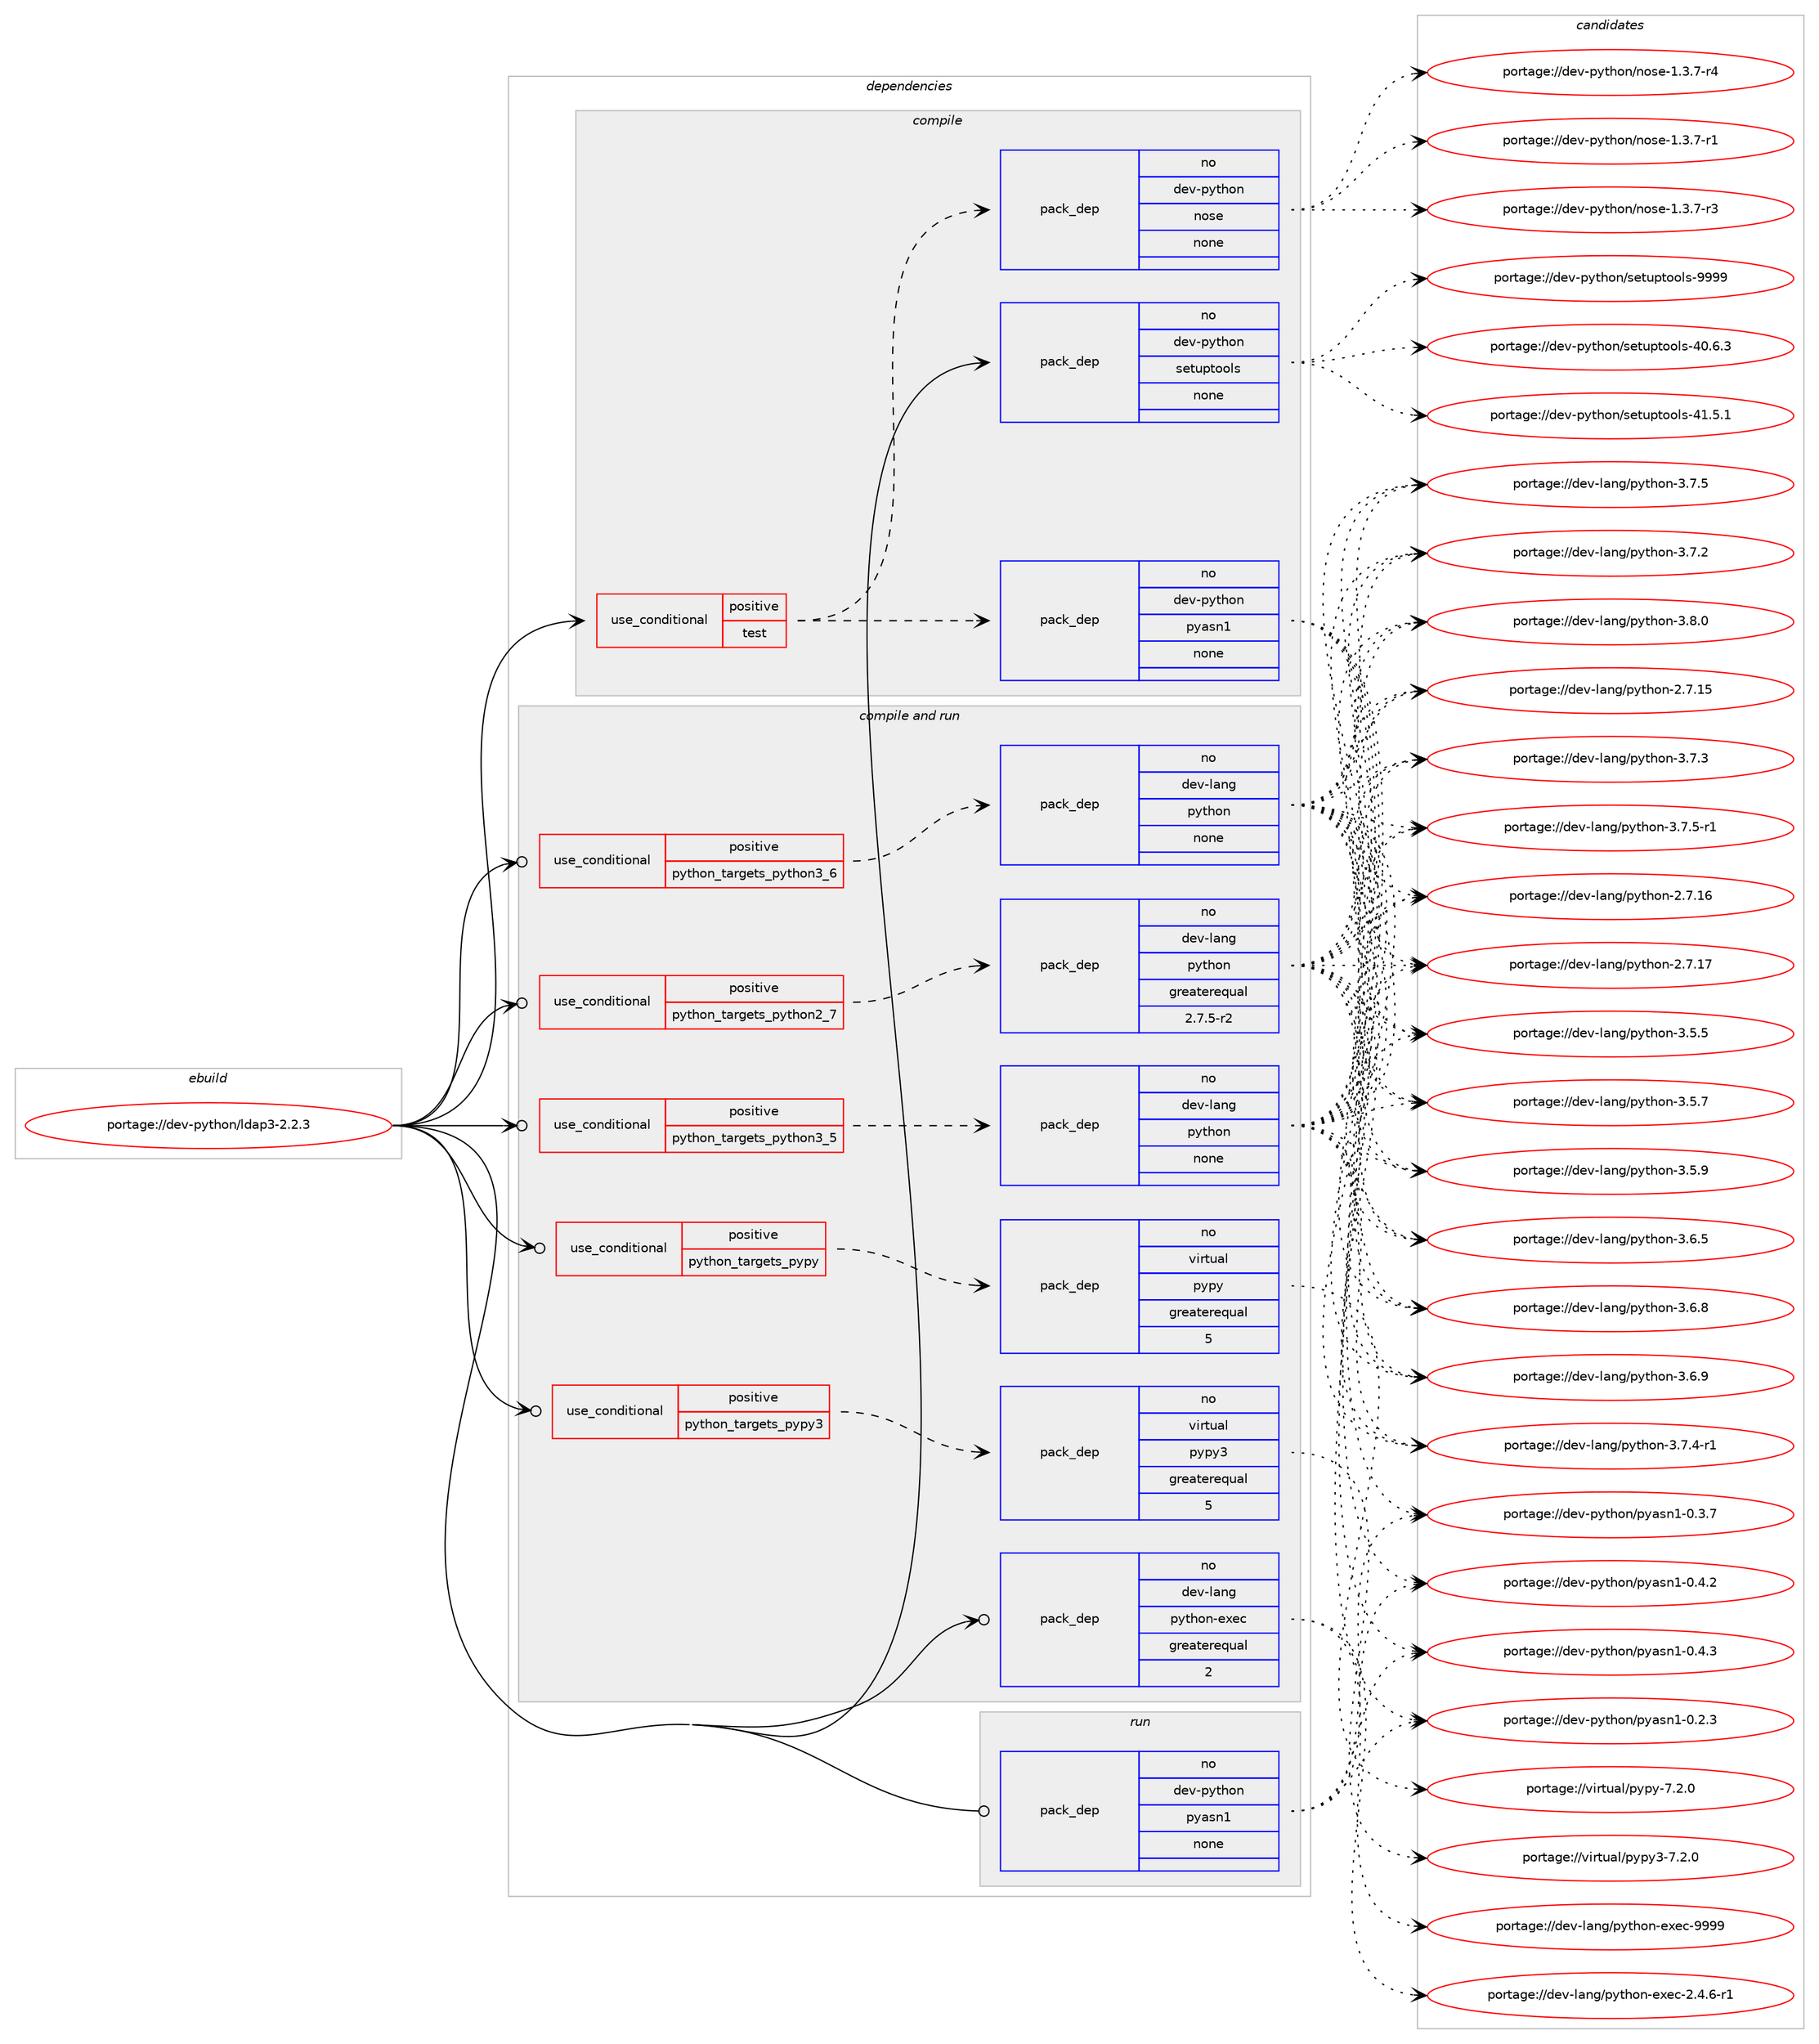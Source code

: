 digraph prolog {

# *************
# Graph options
# *************

newrank=true;
concentrate=true;
compound=true;
graph [rankdir=LR,fontname=Helvetica,fontsize=10,ranksep=1.5];#, ranksep=2.5, nodesep=0.2];
edge  [arrowhead=vee];
node  [fontname=Helvetica,fontsize=10];

# **********
# The ebuild
# **********

subgraph cluster_leftcol {
color=gray;
rank=same;
label=<<i>ebuild</i>>;
id [label="portage://dev-python/ldap3-2.2.3", color=red, width=4, href="../dev-python/ldap3-2.2.3.svg"];
}

# ****************
# The dependencies
# ****************

subgraph cluster_midcol {
color=gray;
label=<<i>dependencies</i>>;
subgraph cluster_compile {
fillcolor="#eeeeee";
style=filled;
label=<<i>compile</i>>;
subgraph cond31118 {
dependency147491 [label=<<TABLE BORDER="0" CELLBORDER="1" CELLSPACING="0" CELLPADDING="4"><TR><TD ROWSPAN="3" CELLPADDING="10">use_conditional</TD></TR><TR><TD>positive</TD></TR><TR><TD>test</TD></TR></TABLE>>, shape=none, color=red];
subgraph pack113048 {
dependency147492 [label=<<TABLE BORDER="0" CELLBORDER="1" CELLSPACING="0" CELLPADDING="4" WIDTH="220"><TR><TD ROWSPAN="6" CELLPADDING="30">pack_dep</TD></TR><TR><TD WIDTH="110">no</TD></TR><TR><TD>dev-python</TD></TR><TR><TD>nose</TD></TR><TR><TD>none</TD></TR><TR><TD></TD></TR></TABLE>>, shape=none, color=blue];
}
dependency147491:e -> dependency147492:w [weight=20,style="dashed",arrowhead="vee"];
subgraph pack113049 {
dependency147493 [label=<<TABLE BORDER="0" CELLBORDER="1" CELLSPACING="0" CELLPADDING="4" WIDTH="220"><TR><TD ROWSPAN="6" CELLPADDING="30">pack_dep</TD></TR><TR><TD WIDTH="110">no</TD></TR><TR><TD>dev-python</TD></TR><TR><TD>pyasn1</TD></TR><TR><TD>none</TD></TR><TR><TD></TD></TR></TABLE>>, shape=none, color=blue];
}
dependency147491:e -> dependency147493:w [weight=20,style="dashed",arrowhead="vee"];
}
id:e -> dependency147491:w [weight=20,style="solid",arrowhead="vee"];
subgraph pack113050 {
dependency147494 [label=<<TABLE BORDER="0" CELLBORDER="1" CELLSPACING="0" CELLPADDING="4" WIDTH="220"><TR><TD ROWSPAN="6" CELLPADDING="30">pack_dep</TD></TR><TR><TD WIDTH="110">no</TD></TR><TR><TD>dev-python</TD></TR><TR><TD>setuptools</TD></TR><TR><TD>none</TD></TR><TR><TD></TD></TR></TABLE>>, shape=none, color=blue];
}
id:e -> dependency147494:w [weight=20,style="solid",arrowhead="vee"];
}
subgraph cluster_compileandrun {
fillcolor="#eeeeee";
style=filled;
label=<<i>compile and run</i>>;
subgraph cond31119 {
dependency147495 [label=<<TABLE BORDER="0" CELLBORDER="1" CELLSPACING="0" CELLPADDING="4"><TR><TD ROWSPAN="3" CELLPADDING="10">use_conditional</TD></TR><TR><TD>positive</TD></TR><TR><TD>python_targets_pypy</TD></TR></TABLE>>, shape=none, color=red];
subgraph pack113051 {
dependency147496 [label=<<TABLE BORDER="0" CELLBORDER="1" CELLSPACING="0" CELLPADDING="4" WIDTH="220"><TR><TD ROWSPAN="6" CELLPADDING="30">pack_dep</TD></TR><TR><TD WIDTH="110">no</TD></TR><TR><TD>virtual</TD></TR><TR><TD>pypy</TD></TR><TR><TD>greaterequal</TD></TR><TR><TD>5</TD></TR></TABLE>>, shape=none, color=blue];
}
dependency147495:e -> dependency147496:w [weight=20,style="dashed",arrowhead="vee"];
}
id:e -> dependency147495:w [weight=20,style="solid",arrowhead="odotvee"];
subgraph cond31120 {
dependency147497 [label=<<TABLE BORDER="0" CELLBORDER="1" CELLSPACING="0" CELLPADDING="4"><TR><TD ROWSPAN="3" CELLPADDING="10">use_conditional</TD></TR><TR><TD>positive</TD></TR><TR><TD>python_targets_pypy3</TD></TR></TABLE>>, shape=none, color=red];
subgraph pack113052 {
dependency147498 [label=<<TABLE BORDER="0" CELLBORDER="1" CELLSPACING="0" CELLPADDING="4" WIDTH="220"><TR><TD ROWSPAN="6" CELLPADDING="30">pack_dep</TD></TR><TR><TD WIDTH="110">no</TD></TR><TR><TD>virtual</TD></TR><TR><TD>pypy3</TD></TR><TR><TD>greaterequal</TD></TR><TR><TD>5</TD></TR></TABLE>>, shape=none, color=blue];
}
dependency147497:e -> dependency147498:w [weight=20,style="dashed",arrowhead="vee"];
}
id:e -> dependency147497:w [weight=20,style="solid",arrowhead="odotvee"];
subgraph cond31121 {
dependency147499 [label=<<TABLE BORDER="0" CELLBORDER="1" CELLSPACING="0" CELLPADDING="4"><TR><TD ROWSPAN="3" CELLPADDING="10">use_conditional</TD></TR><TR><TD>positive</TD></TR><TR><TD>python_targets_python2_7</TD></TR></TABLE>>, shape=none, color=red];
subgraph pack113053 {
dependency147500 [label=<<TABLE BORDER="0" CELLBORDER="1" CELLSPACING="0" CELLPADDING="4" WIDTH="220"><TR><TD ROWSPAN="6" CELLPADDING="30">pack_dep</TD></TR><TR><TD WIDTH="110">no</TD></TR><TR><TD>dev-lang</TD></TR><TR><TD>python</TD></TR><TR><TD>greaterequal</TD></TR><TR><TD>2.7.5-r2</TD></TR></TABLE>>, shape=none, color=blue];
}
dependency147499:e -> dependency147500:w [weight=20,style="dashed",arrowhead="vee"];
}
id:e -> dependency147499:w [weight=20,style="solid",arrowhead="odotvee"];
subgraph cond31122 {
dependency147501 [label=<<TABLE BORDER="0" CELLBORDER="1" CELLSPACING="0" CELLPADDING="4"><TR><TD ROWSPAN="3" CELLPADDING="10">use_conditional</TD></TR><TR><TD>positive</TD></TR><TR><TD>python_targets_python3_5</TD></TR></TABLE>>, shape=none, color=red];
subgraph pack113054 {
dependency147502 [label=<<TABLE BORDER="0" CELLBORDER="1" CELLSPACING="0" CELLPADDING="4" WIDTH="220"><TR><TD ROWSPAN="6" CELLPADDING="30">pack_dep</TD></TR><TR><TD WIDTH="110">no</TD></TR><TR><TD>dev-lang</TD></TR><TR><TD>python</TD></TR><TR><TD>none</TD></TR><TR><TD></TD></TR></TABLE>>, shape=none, color=blue];
}
dependency147501:e -> dependency147502:w [weight=20,style="dashed",arrowhead="vee"];
}
id:e -> dependency147501:w [weight=20,style="solid",arrowhead="odotvee"];
subgraph cond31123 {
dependency147503 [label=<<TABLE BORDER="0" CELLBORDER="1" CELLSPACING="0" CELLPADDING="4"><TR><TD ROWSPAN="3" CELLPADDING="10">use_conditional</TD></TR><TR><TD>positive</TD></TR><TR><TD>python_targets_python3_6</TD></TR></TABLE>>, shape=none, color=red];
subgraph pack113055 {
dependency147504 [label=<<TABLE BORDER="0" CELLBORDER="1" CELLSPACING="0" CELLPADDING="4" WIDTH="220"><TR><TD ROWSPAN="6" CELLPADDING="30">pack_dep</TD></TR><TR><TD WIDTH="110">no</TD></TR><TR><TD>dev-lang</TD></TR><TR><TD>python</TD></TR><TR><TD>none</TD></TR><TR><TD></TD></TR></TABLE>>, shape=none, color=blue];
}
dependency147503:e -> dependency147504:w [weight=20,style="dashed",arrowhead="vee"];
}
id:e -> dependency147503:w [weight=20,style="solid",arrowhead="odotvee"];
subgraph pack113056 {
dependency147505 [label=<<TABLE BORDER="0" CELLBORDER="1" CELLSPACING="0" CELLPADDING="4" WIDTH="220"><TR><TD ROWSPAN="6" CELLPADDING="30">pack_dep</TD></TR><TR><TD WIDTH="110">no</TD></TR><TR><TD>dev-lang</TD></TR><TR><TD>python-exec</TD></TR><TR><TD>greaterequal</TD></TR><TR><TD>2</TD></TR></TABLE>>, shape=none, color=blue];
}
id:e -> dependency147505:w [weight=20,style="solid",arrowhead="odotvee"];
}
subgraph cluster_run {
fillcolor="#eeeeee";
style=filled;
label=<<i>run</i>>;
subgraph pack113057 {
dependency147506 [label=<<TABLE BORDER="0" CELLBORDER="1" CELLSPACING="0" CELLPADDING="4" WIDTH="220"><TR><TD ROWSPAN="6" CELLPADDING="30">pack_dep</TD></TR><TR><TD WIDTH="110">no</TD></TR><TR><TD>dev-python</TD></TR><TR><TD>pyasn1</TD></TR><TR><TD>none</TD></TR><TR><TD></TD></TR></TABLE>>, shape=none, color=blue];
}
id:e -> dependency147506:w [weight=20,style="solid",arrowhead="odot"];
}
}

# **************
# The candidates
# **************

subgraph cluster_choices {
rank=same;
color=gray;
label=<<i>candidates</i>>;

subgraph choice113048 {
color=black;
nodesep=1;
choiceportage10010111845112121116104111110471101111151014549465146554511449 [label="portage://dev-python/nose-1.3.7-r1", color=red, width=4,href="../dev-python/nose-1.3.7-r1.svg"];
choiceportage10010111845112121116104111110471101111151014549465146554511451 [label="portage://dev-python/nose-1.3.7-r3", color=red, width=4,href="../dev-python/nose-1.3.7-r3.svg"];
choiceportage10010111845112121116104111110471101111151014549465146554511452 [label="portage://dev-python/nose-1.3.7-r4", color=red, width=4,href="../dev-python/nose-1.3.7-r4.svg"];
dependency147492:e -> choiceportage10010111845112121116104111110471101111151014549465146554511449:w [style=dotted,weight="100"];
dependency147492:e -> choiceportage10010111845112121116104111110471101111151014549465146554511451:w [style=dotted,weight="100"];
dependency147492:e -> choiceportage10010111845112121116104111110471101111151014549465146554511452:w [style=dotted,weight="100"];
}
subgraph choice113049 {
color=black;
nodesep=1;
choiceportage10010111845112121116104111110471121219711511049454846504651 [label="portage://dev-python/pyasn1-0.2.3", color=red, width=4,href="../dev-python/pyasn1-0.2.3.svg"];
choiceportage10010111845112121116104111110471121219711511049454846514655 [label="portage://dev-python/pyasn1-0.3.7", color=red, width=4,href="../dev-python/pyasn1-0.3.7.svg"];
choiceportage10010111845112121116104111110471121219711511049454846524650 [label="portage://dev-python/pyasn1-0.4.2", color=red, width=4,href="../dev-python/pyasn1-0.4.2.svg"];
choiceportage10010111845112121116104111110471121219711511049454846524651 [label="portage://dev-python/pyasn1-0.4.3", color=red, width=4,href="../dev-python/pyasn1-0.4.3.svg"];
dependency147493:e -> choiceportage10010111845112121116104111110471121219711511049454846504651:w [style=dotted,weight="100"];
dependency147493:e -> choiceportage10010111845112121116104111110471121219711511049454846514655:w [style=dotted,weight="100"];
dependency147493:e -> choiceportage10010111845112121116104111110471121219711511049454846524650:w [style=dotted,weight="100"];
dependency147493:e -> choiceportage10010111845112121116104111110471121219711511049454846524651:w [style=dotted,weight="100"];
}
subgraph choice113050 {
color=black;
nodesep=1;
choiceportage100101118451121211161041111104711510111611711211611111110811545524846544651 [label="portage://dev-python/setuptools-40.6.3", color=red, width=4,href="../dev-python/setuptools-40.6.3.svg"];
choiceportage100101118451121211161041111104711510111611711211611111110811545524946534649 [label="portage://dev-python/setuptools-41.5.1", color=red, width=4,href="../dev-python/setuptools-41.5.1.svg"];
choiceportage10010111845112121116104111110471151011161171121161111111081154557575757 [label="portage://dev-python/setuptools-9999", color=red, width=4,href="../dev-python/setuptools-9999.svg"];
dependency147494:e -> choiceportage100101118451121211161041111104711510111611711211611111110811545524846544651:w [style=dotted,weight="100"];
dependency147494:e -> choiceportage100101118451121211161041111104711510111611711211611111110811545524946534649:w [style=dotted,weight="100"];
dependency147494:e -> choiceportage10010111845112121116104111110471151011161171121161111111081154557575757:w [style=dotted,weight="100"];
}
subgraph choice113051 {
color=black;
nodesep=1;
choiceportage1181051141161179710847112121112121455546504648 [label="portage://virtual/pypy-7.2.0", color=red, width=4,href="../virtual/pypy-7.2.0.svg"];
dependency147496:e -> choiceportage1181051141161179710847112121112121455546504648:w [style=dotted,weight="100"];
}
subgraph choice113052 {
color=black;
nodesep=1;
choiceportage118105114116117971084711212111212151455546504648 [label="portage://virtual/pypy3-7.2.0", color=red, width=4,href="../virtual/pypy3-7.2.0.svg"];
dependency147498:e -> choiceportage118105114116117971084711212111212151455546504648:w [style=dotted,weight="100"];
}
subgraph choice113053 {
color=black;
nodesep=1;
choiceportage10010111845108971101034711212111610411111045504655464953 [label="portage://dev-lang/python-2.7.15", color=red, width=4,href="../dev-lang/python-2.7.15.svg"];
choiceportage10010111845108971101034711212111610411111045504655464954 [label="portage://dev-lang/python-2.7.16", color=red, width=4,href="../dev-lang/python-2.7.16.svg"];
choiceportage10010111845108971101034711212111610411111045504655464955 [label="portage://dev-lang/python-2.7.17", color=red, width=4,href="../dev-lang/python-2.7.17.svg"];
choiceportage100101118451089711010347112121116104111110455146534653 [label="portage://dev-lang/python-3.5.5", color=red, width=4,href="../dev-lang/python-3.5.5.svg"];
choiceportage100101118451089711010347112121116104111110455146534655 [label="portage://dev-lang/python-3.5.7", color=red, width=4,href="../dev-lang/python-3.5.7.svg"];
choiceportage100101118451089711010347112121116104111110455146534657 [label="portage://dev-lang/python-3.5.9", color=red, width=4,href="../dev-lang/python-3.5.9.svg"];
choiceportage100101118451089711010347112121116104111110455146544653 [label="portage://dev-lang/python-3.6.5", color=red, width=4,href="../dev-lang/python-3.6.5.svg"];
choiceportage100101118451089711010347112121116104111110455146544656 [label="portage://dev-lang/python-3.6.8", color=red, width=4,href="../dev-lang/python-3.6.8.svg"];
choiceportage100101118451089711010347112121116104111110455146544657 [label="portage://dev-lang/python-3.6.9", color=red, width=4,href="../dev-lang/python-3.6.9.svg"];
choiceportage100101118451089711010347112121116104111110455146554650 [label="portage://dev-lang/python-3.7.2", color=red, width=4,href="../dev-lang/python-3.7.2.svg"];
choiceportage100101118451089711010347112121116104111110455146554651 [label="portage://dev-lang/python-3.7.3", color=red, width=4,href="../dev-lang/python-3.7.3.svg"];
choiceportage1001011184510897110103471121211161041111104551465546524511449 [label="portage://dev-lang/python-3.7.4-r1", color=red, width=4,href="../dev-lang/python-3.7.4-r1.svg"];
choiceportage100101118451089711010347112121116104111110455146554653 [label="portage://dev-lang/python-3.7.5", color=red, width=4,href="../dev-lang/python-3.7.5.svg"];
choiceportage1001011184510897110103471121211161041111104551465546534511449 [label="portage://dev-lang/python-3.7.5-r1", color=red, width=4,href="../dev-lang/python-3.7.5-r1.svg"];
choiceportage100101118451089711010347112121116104111110455146564648 [label="portage://dev-lang/python-3.8.0", color=red, width=4,href="../dev-lang/python-3.8.0.svg"];
dependency147500:e -> choiceportage10010111845108971101034711212111610411111045504655464953:w [style=dotted,weight="100"];
dependency147500:e -> choiceportage10010111845108971101034711212111610411111045504655464954:w [style=dotted,weight="100"];
dependency147500:e -> choiceportage10010111845108971101034711212111610411111045504655464955:w [style=dotted,weight="100"];
dependency147500:e -> choiceportage100101118451089711010347112121116104111110455146534653:w [style=dotted,weight="100"];
dependency147500:e -> choiceportage100101118451089711010347112121116104111110455146534655:w [style=dotted,weight="100"];
dependency147500:e -> choiceportage100101118451089711010347112121116104111110455146534657:w [style=dotted,weight="100"];
dependency147500:e -> choiceportage100101118451089711010347112121116104111110455146544653:w [style=dotted,weight="100"];
dependency147500:e -> choiceportage100101118451089711010347112121116104111110455146544656:w [style=dotted,weight="100"];
dependency147500:e -> choiceportage100101118451089711010347112121116104111110455146544657:w [style=dotted,weight="100"];
dependency147500:e -> choiceportage100101118451089711010347112121116104111110455146554650:w [style=dotted,weight="100"];
dependency147500:e -> choiceportage100101118451089711010347112121116104111110455146554651:w [style=dotted,weight="100"];
dependency147500:e -> choiceportage1001011184510897110103471121211161041111104551465546524511449:w [style=dotted,weight="100"];
dependency147500:e -> choiceportage100101118451089711010347112121116104111110455146554653:w [style=dotted,weight="100"];
dependency147500:e -> choiceportage1001011184510897110103471121211161041111104551465546534511449:w [style=dotted,weight="100"];
dependency147500:e -> choiceportage100101118451089711010347112121116104111110455146564648:w [style=dotted,weight="100"];
}
subgraph choice113054 {
color=black;
nodesep=1;
choiceportage10010111845108971101034711212111610411111045504655464953 [label="portage://dev-lang/python-2.7.15", color=red, width=4,href="../dev-lang/python-2.7.15.svg"];
choiceportage10010111845108971101034711212111610411111045504655464954 [label="portage://dev-lang/python-2.7.16", color=red, width=4,href="../dev-lang/python-2.7.16.svg"];
choiceportage10010111845108971101034711212111610411111045504655464955 [label="portage://dev-lang/python-2.7.17", color=red, width=4,href="../dev-lang/python-2.7.17.svg"];
choiceportage100101118451089711010347112121116104111110455146534653 [label="portage://dev-lang/python-3.5.5", color=red, width=4,href="../dev-lang/python-3.5.5.svg"];
choiceportage100101118451089711010347112121116104111110455146534655 [label="portage://dev-lang/python-3.5.7", color=red, width=4,href="../dev-lang/python-3.5.7.svg"];
choiceportage100101118451089711010347112121116104111110455146534657 [label="portage://dev-lang/python-3.5.9", color=red, width=4,href="../dev-lang/python-3.5.9.svg"];
choiceportage100101118451089711010347112121116104111110455146544653 [label="portage://dev-lang/python-3.6.5", color=red, width=4,href="../dev-lang/python-3.6.5.svg"];
choiceportage100101118451089711010347112121116104111110455146544656 [label="portage://dev-lang/python-3.6.8", color=red, width=4,href="../dev-lang/python-3.6.8.svg"];
choiceportage100101118451089711010347112121116104111110455146544657 [label="portage://dev-lang/python-3.6.9", color=red, width=4,href="../dev-lang/python-3.6.9.svg"];
choiceportage100101118451089711010347112121116104111110455146554650 [label="portage://dev-lang/python-3.7.2", color=red, width=4,href="../dev-lang/python-3.7.2.svg"];
choiceportage100101118451089711010347112121116104111110455146554651 [label="portage://dev-lang/python-3.7.3", color=red, width=4,href="../dev-lang/python-3.7.3.svg"];
choiceportage1001011184510897110103471121211161041111104551465546524511449 [label="portage://dev-lang/python-3.7.4-r1", color=red, width=4,href="../dev-lang/python-3.7.4-r1.svg"];
choiceportage100101118451089711010347112121116104111110455146554653 [label="portage://dev-lang/python-3.7.5", color=red, width=4,href="../dev-lang/python-3.7.5.svg"];
choiceportage1001011184510897110103471121211161041111104551465546534511449 [label="portage://dev-lang/python-3.7.5-r1", color=red, width=4,href="../dev-lang/python-3.7.5-r1.svg"];
choiceportage100101118451089711010347112121116104111110455146564648 [label="portage://dev-lang/python-3.8.0", color=red, width=4,href="../dev-lang/python-3.8.0.svg"];
dependency147502:e -> choiceportage10010111845108971101034711212111610411111045504655464953:w [style=dotted,weight="100"];
dependency147502:e -> choiceportage10010111845108971101034711212111610411111045504655464954:w [style=dotted,weight="100"];
dependency147502:e -> choiceportage10010111845108971101034711212111610411111045504655464955:w [style=dotted,weight="100"];
dependency147502:e -> choiceportage100101118451089711010347112121116104111110455146534653:w [style=dotted,weight="100"];
dependency147502:e -> choiceportage100101118451089711010347112121116104111110455146534655:w [style=dotted,weight="100"];
dependency147502:e -> choiceportage100101118451089711010347112121116104111110455146534657:w [style=dotted,weight="100"];
dependency147502:e -> choiceportage100101118451089711010347112121116104111110455146544653:w [style=dotted,weight="100"];
dependency147502:e -> choiceportage100101118451089711010347112121116104111110455146544656:w [style=dotted,weight="100"];
dependency147502:e -> choiceportage100101118451089711010347112121116104111110455146544657:w [style=dotted,weight="100"];
dependency147502:e -> choiceportage100101118451089711010347112121116104111110455146554650:w [style=dotted,weight="100"];
dependency147502:e -> choiceportage100101118451089711010347112121116104111110455146554651:w [style=dotted,weight="100"];
dependency147502:e -> choiceportage1001011184510897110103471121211161041111104551465546524511449:w [style=dotted,weight="100"];
dependency147502:e -> choiceportage100101118451089711010347112121116104111110455146554653:w [style=dotted,weight="100"];
dependency147502:e -> choiceportage1001011184510897110103471121211161041111104551465546534511449:w [style=dotted,weight="100"];
dependency147502:e -> choiceportage100101118451089711010347112121116104111110455146564648:w [style=dotted,weight="100"];
}
subgraph choice113055 {
color=black;
nodesep=1;
choiceportage10010111845108971101034711212111610411111045504655464953 [label="portage://dev-lang/python-2.7.15", color=red, width=4,href="../dev-lang/python-2.7.15.svg"];
choiceportage10010111845108971101034711212111610411111045504655464954 [label="portage://dev-lang/python-2.7.16", color=red, width=4,href="../dev-lang/python-2.7.16.svg"];
choiceportage10010111845108971101034711212111610411111045504655464955 [label="portage://dev-lang/python-2.7.17", color=red, width=4,href="../dev-lang/python-2.7.17.svg"];
choiceportage100101118451089711010347112121116104111110455146534653 [label="portage://dev-lang/python-3.5.5", color=red, width=4,href="../dev-lang/python-3.5.5.svg"];
choiceportage100101118451089711010347112121116104111110455146534655 [label="portage://dev-lang/python-3.5.7", color=red, width=4,href="../dev-lang/python-3.5.7.svg"];
choiceportage100101118451089711010347112121116104111110455146534657 [label="portage://dev-lang/python-3.5.9", color=red, width=4,href="../dev-lang/python-3.5.9.svg"];
choiceportage100101118451089711010347112121116104111110455146544653 [label="portage://dev-lang/python-3.6.5", color=red, width=4,href="../dev-lang/python-3.6.5.svg"];
choiceportage100101118451089711010347112121116104111110455146544656 [label="portage://dev-lang/python-3.6.8", color=red, width=4,href="../dev-lang/python-3.6.8.svg"];
choiceportage100101118451089711010347112121116104111110455146544657 [label="portage://dev-lang/python-3.6.9", color=red, width=4,href="../dev-lang/python-3.6.9.svg"];
choiceportage100101118451089711010347112121116104111110455146554650 [label="portage://dev-lang/python-3.7.2", color=red, width=4,href="../dev-lang/python-3.7.2.svg"];
choiceportage100101118451089711010347112121116104111110455146554651 [label="portage://dev-lang/python-3.7.3", color=red, width=4,href="../dev-lang/python-3.7.3.svg"];
choiceportage1001011184510897110103471121211161041111104551465546524511449 [label="portage://dev-lang/python-3.7.4-r1", color=red, width=4,href="../dev-lang/python-3.7.4-r1.svg"];
choiceportage100101118451089711010347112121116104111110455146554653 [label="portage://dev-lang/python-3.7.5", color=red, width=4,href="../dev-lang/python-3.7.5.svg"];
choiceportage1001011184510897110103471121211161041111104551465546534511449 [label="portage://dev-lang/python-3.7.5-r1", color=red, width=4,href="../dev-lang/python-3.7.5-r1.svg"];
choiceportage100101118451089711010347112121116104111110455146564648 [label="portage://dev-lang/python-3.8.0", color=red, width=4,href="../dev-lang/python-3.8.0.svg"];
dependency147504:e -> choiceportage10010111845108971101034711212111610411111045504655464953:w [style=dotted,weight="100"];
dependency147504:e -> choiceportage10010111845108971101034711212111610411111045504655464954:w [style=dotted,weight="100"];
dependency147504:e -> choiceportage10010111845108971101034711212111610411111045504655464955:w [style=dotted,weight="100"];
dependency147504:e -> choiceportage100101118451089711010347112121116104111110455146534653:w [style=dotted,weight="100"];
dependency147504:e -> choiceportage100101118451089711010347112121116104111110455146534655:w [style=dotted,weight="100"];
dependency147504:e -> choiceportage100101118451089711010347112121116104111110455146534657:w [style=dotted,weight="100"];
dependency147504:e -> choiceportage100101118451089711010347112121116104111110455146544653:w [style=dotted,weight="100"];
dependency147504:e -> choiceportage100101118451089711010347112121116104111110455146544656:w [style=dotted,weight="100"];
dependency147504:e -> choiceportage100101118451089711010347112121116104111110455146544657:w [style=dotted,weight="100"];
dependency147504:e -> choiceportage100101118451089711010347112121116104111110455146554650:w [style=dotted,weight="100"];
dependency147504:e -> choiceportage100101118451089711010347112121116104111110455146554651:w [style=dotted,weight="100"];
dependency147504:e -> choiceportage1001011184510897110103471121211161041111104551465546524511449:w [style=dotted,weight="100"];
dependency147504:e -> choiceportage100101118451089711010347112121116104111110455146554653:w [style=dotted,weight="100"];
dependency147504:e -> choiceportage1001011184510897110103471121211161041111104551465546534511449:w [style=dotted,weight="100"];
dependency147504:e -> choiceportage100101118451089711010347112121116104111110455146564648:w [style=dotted,weight="100"];
}
subgraph choice113056 {
color=black;
nodesep=1;
choiceportage10010111845108971101034711212111610411111045101120101994550465246544511449 [label="portage://dev-lang/python-exec-2.4.6-r1", color=red, width=4,href="../dev-lang/python-exec-2.4.6-r1.svg"];
choiceportage10010111845108971101034711212111610411111045101120101994557575757 [label="portage://dev-lang/python-exec-9999", color=red, width=4,href="../dev-lang/python-exec-9999.svg"];
dependency147505:e -> choiceportage10010111845108971101034711212111610411111045101120101994550465246544511449:w [style=dotted,weight="100"];
dependency147505:e -> choiceportage10010111845108971101034711212111610411111045101120101994557575757:w [style=dotted,weight="100"];
}
subgraph choice113057 {
color=black;
nodesep=1;
choiceportage10010111845112121116104111110471121219711511049454846504651 [label="portage://dev-python/pyasn1-0.2.3", color=red, width=4,href="../dev-python/pyasn1-0.2.3.svg"];
choiceportage10010111845112121116104111110471121219711511049454846514655 [label="portage://dev-python/pyasn1-0.3.7", color=red, width=4,href="../dev-python/pyasn1-0.3.7.svg"];
choiceportage10010111845112121116104111110471121219711511049454846524650 [label="portage://dev-python/pyasn1-0.4.2", color=red, width=4,href="../dev-python/pyasn1-0.4.2.svg"];
choiceportage10010111845112121116104111110471121219711511049454846524651 [label="portage://dev-python/pyasn1-0.4.3", color=red, width=4,href="../dev-python/pyasn1-0.4.3.svg"];
dependency147506:e -> choiceportage10010111845112121116104111110471121219711511049454846504651:w [style=dotted,weight="100"];
dependency147506:e -> choiceportage10010111845112121116104111110471121219711511049454846514655:w [style=dotted,weight="100"];
dependency147506:e -> choiceportage10010111845112121116104111110471121219711511049454846524650:w [style=dotted,weight="100"];
dependency147506:e -> choiceportage10010111845112121116104111110471121219711511049454846524651:w [style=dotted,weight="100"];
}
}

}
